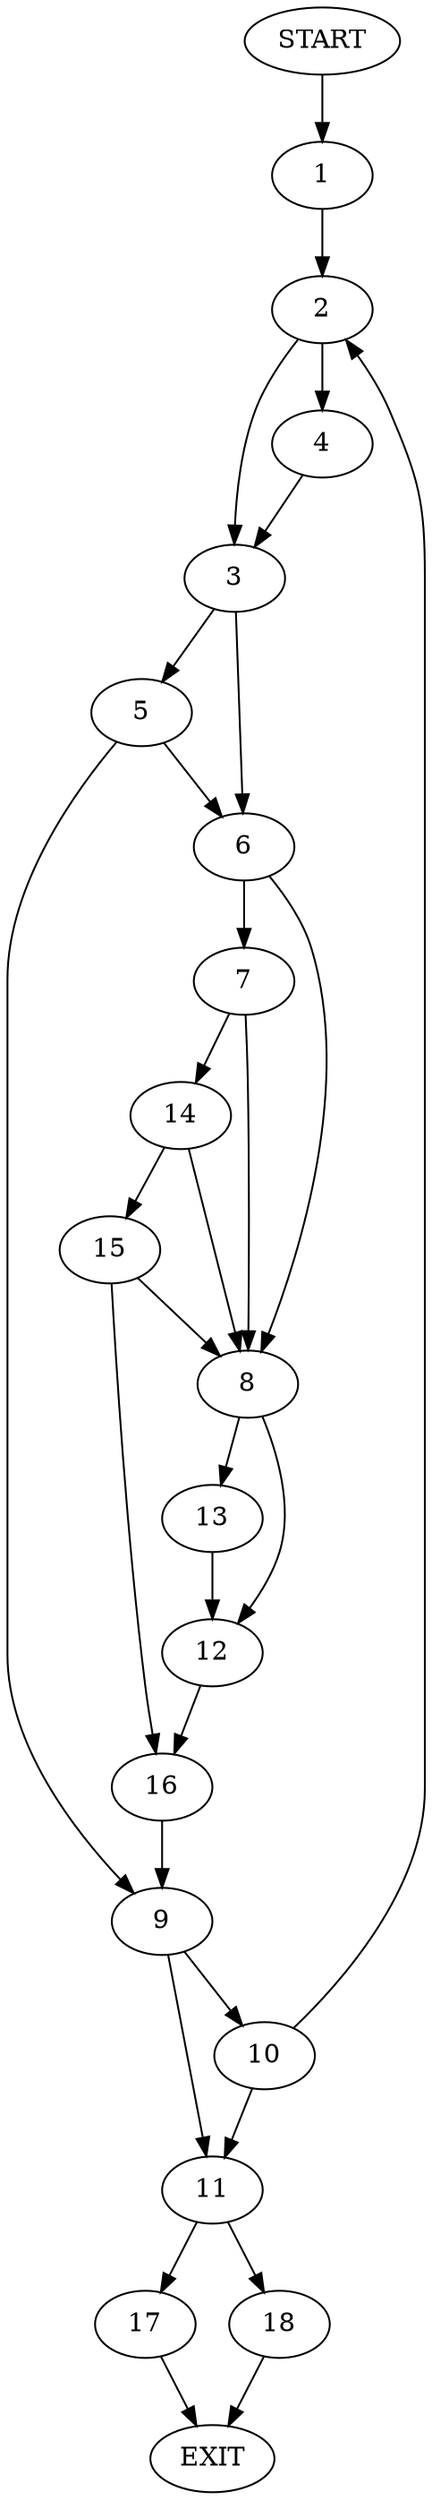digraph {
0 [label="START"]
19 [label="EXIT"]
0 -> 1
1 -> 2
2 -> 3
2 -> 4
4 -> 3
3 -> 5
3 -> 6
6 -> 7
6 -> 8
5 -> 9
5 -> 6
9 -> 10
9 -> 11
8 -> 12
8 -> 13
7 -> 14
7 -> 8
14 -> 15
14 -> 8
15 -> 16
15 -> 8
16 -> 9
13 -> 12
12 -> 16
11 -> 17
11 -> 18
10 -> 2
10 -> 11
17 -> 19
18 -> 19
}
